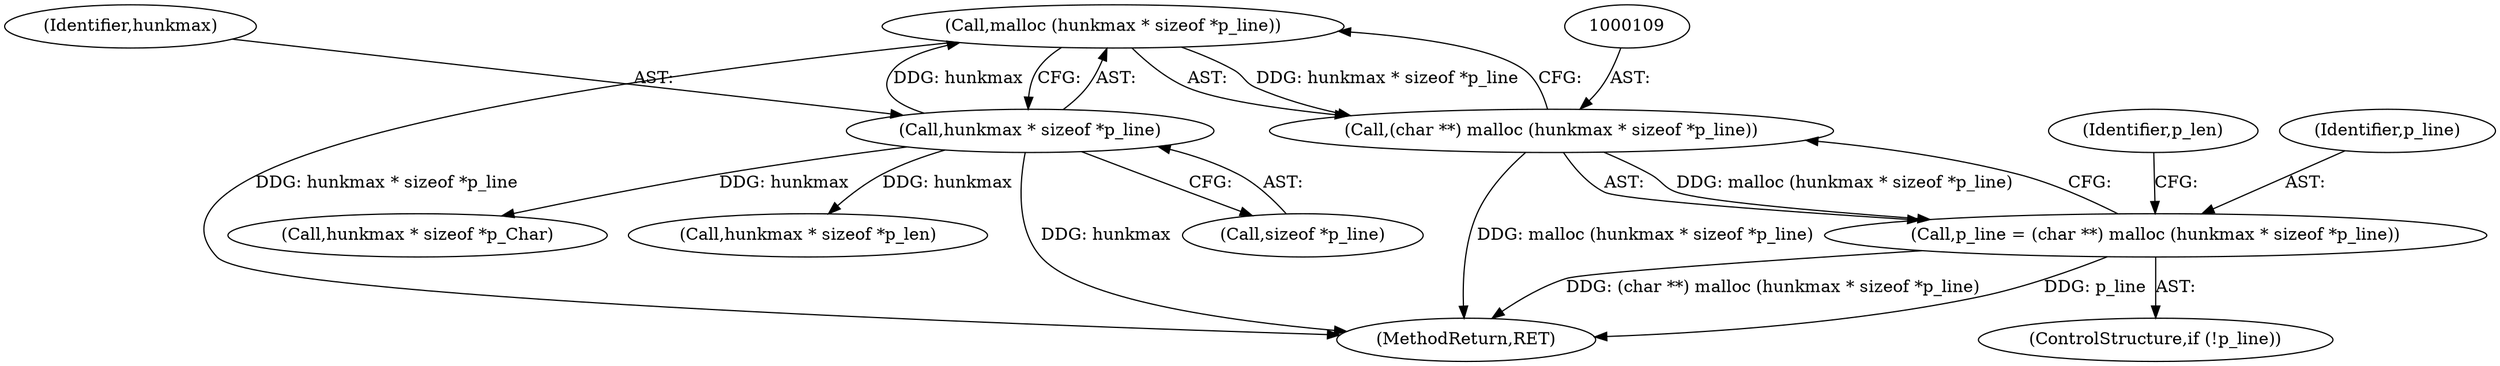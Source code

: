 digraph "1_savannah_0c08d7a902c6fdd49b704623a12d8d672ef18944_1@API" {
"1000110" [label="(Call,malloc (hunkmax * sizeof *p_line))"];
"1000111" [label="(Call,hunkmax * sizeof *p_line)"];
"1000108" [label="(Call,(char **) malloc (hunkmax * sizeof *p_line))"];
"1000106" [label="(Call,p_line = (char **) malloc (hunkmax * sizeof *p_line))"];
"1000111" [label="(Call,hunkmax * sizeof *p_line)"];
"1000103" [label="(ControlStructure,if (!p_line))"];
"1000112" [label="(Identifier,hunkmax)"];
"1000108" [label="(Call,(char **) malloc (hunkmax * sizeof *p_line))"];
"1000113" [label="(Call,sizeof *p_line)"];
"1000106" [label="(Call,p_line = (char **) malloc (hunkmax * sizeof *p_line))"];
"1000135" [label="(Call,hunkmax * sizeof *p_Char)"];
"1000118" [label="(Identifier,p_len)"];
"1000124" [label="(Call,hunkmax * sizeof *p_len)"];
"1000140" [label="(MethodReturn,RET)"];
"1000107" [label="(Identifier,p_line)"];
"1000110" [label="(Call,malloc (hunkmax * sizeof *p_line))"];
"1000110" -> "1000108"  [label="AST: "];
"1000110" -> "1000111"  [label="CFG: "];
"1000111" -> "1000110"  [label="AST: "];
"1000108" -> "1000110"  [label="CFG: "];
"1000110" -> "1000140"  [label="DDG: hunkmax * sizeof *p_line"];
"1000110" -> "1000108"  [label="DDG: hunkmax * sizeof *p_line"];
"1000111" -> "1000110"  [label="DDG: hunkmax"];
"1000111" -> "1000113"  [label="CFG: "];
"1000112" -> "1000111"  [label="AST: "];
"1000113" -> "1000111"  [label="AST: "];
"1000111" -> "1000140"  [label="DDG: hunkmax"];
"1000111" -> "1000124"  [label="DDG: hunkmax"];
"1000111" -> "1000135"  [label="DDG: hunkmax"];
"1000108" -> "1000106"  [label="AST: "];
"1000109" -> "1000108"  [label="AST: "];
"1000106" -> "1000108"  [label="CFG: "];
"1000108" -> "1000140"  [label="DDG: malloc (hunkmax * sizeof *p_line)"];
"1000108" -> "1000106"  [label="DDG: malloc (hunkmax * sizeof *p_line)"];
"1000106" -> "1000103"  [label="AST: "];
"1000107" -> "1000106"  [label="AST: "];
"1000118" -> "1000106"  [label="CFG: "];
"1000106" -> "1000140"  [label="DDG: (char **) malloc (hunkmax * sizeof *p_line)"];
"1000106" -> "1000140"  [label="DDG: p_line"];
}
